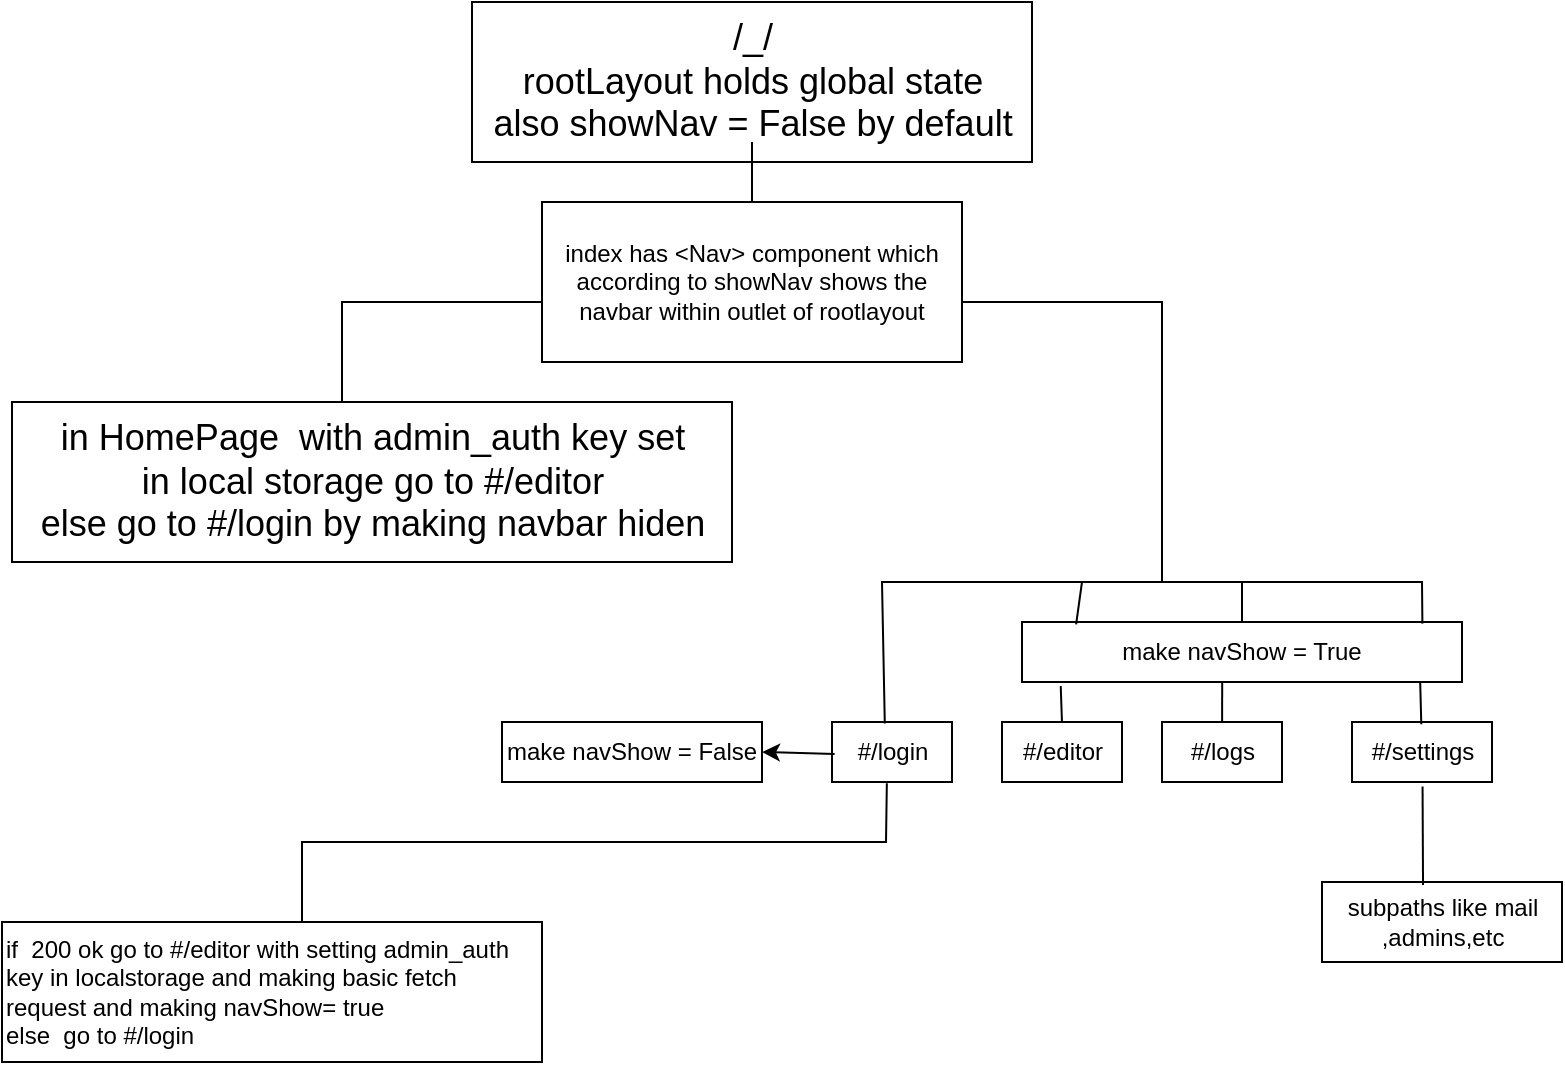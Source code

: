 <mxfile version="22.1.17" type="device">
  <diagram name="Page-1" id="pcmUAop3vFKxu8YiNvT2">
    <mxGraphModel dx="1050" dy="579" grid="1" gridSize="10" guides="1" tooltips="1" connect="1" arrows="1" fold="1" page="1" pageScale="1" pageWidth="850" pageHeight="1100" math="0" shadow="0">
      <root>
        <mxCell id="0" />
        <mxCell id="1" parent="0" />
        <mxCell id="XcVQMIOSL3GUF2yeqg58-4" value="/_/&lt;br&gt;rootLayout holds global state&lt;br&gt;&lt;div style=&quot;text-align: left;&quot;&gt;also showNav = False by default&lt;/div&gt;" style="text;html=1;align=center;verticalAlign=middle;resizable=0;points=[];autosize=1;fontSize=18;fillColor=none;strokeColor=default;" parent="1" vertex="1">
          <mxGeometry x="245" y="20" width="280" height="80" as="geometry" />
        </mxCell>
        <mxCell id="XcVQMIOSL3GUF2yeqg58-5" value="in HomePage&amp;nbsp; with admin_auth key set&lt;br&gt;in local storage go to #/editor&lt;br&gt;else go to #/login by making navbar hiden" style="text;html=1;align=center;verticalAlign=middle;resizable=0;points=[];autosize=1;strokeColor=default;fillColor=none;fontSize=18;" parent="1" vertex="1">
          <mxGeometry x="15" y="220" width="360" height="80" as="geometry" />
        </mxCell>
        <mxCell id="XcVQMIOSL3GUF2yeqg58-22" value="#/login" style="text;html=1;align=center;verticalAlign=middle;resizable=0;points=[];autosize=1;strokeColor=default;fillColor=none;" parent="1" vertex="1">
          <mxGeometry x="425" y="380" width="60" height="30" as="geometry" />
        </mxCell>
        <mxCell id="XcVQMIOSL3GUF2yeqg58-23" value="#/logs" style="text;html=1;align=center;verticalAlign=middle;resizable=0;points=[];autosize=1;strokeColor=default;fillColor=none;" parent="1" vertex="1">
          <mxGeometry x="590" y="380" width="60" height="30" as="geometry" />
        </mxCell>
        <mxCell id="XcVQMIOSL3GUF2yeqg58-31" value="" style="group" parent="1" vertex="1" connectable="0">
          <mxGeometry x="180" y="90" width="410" height="80" as="geometry" />
        </mxCell>
        <mxCell id="XcVQMIOSL3GUF2yeqg58-28" value="" style="endArrow=none;html=1;rounded=0;" parent="XcVQMIOSL3GUF2yeqg58-31" edge="1">
          <mxGeometry width="50" height="50" relative="1" as="geometry">
            <mxPoint y="130" as="sourcePoint" />
            <mxPoint x="410" y="160" as="targetPoint" />
            <Array as="points">
              <mxPoint y="80" />
              <mxPoint x="205" y="80" />
              <mxPoint x="230.625" y="80" />
              <mxPoint x="410" y="80" />
            </Array>
          </mxGeometry>
        </mxCell>
        <mxCell id="XcVQMIOSL3GUF2yeqg58-30" value="" style="endArrow=none;html=1;rounded=0;" parent="XcVQMIOSL3GUF2yeqg58-31" edge="1">
          <mxGeometry width="50" height="50" relative="1" as="geometry">
            <mxPoint x="205" y="80" as="sourcePoint" />
            <mxPoint x="205" as="targetPoint" />
          </mxGeometry>
        </mxCell>
        <mxCell id="XcVQMIOSL3GUF2yeqg58-34" value="" style="endArrow=none;html=1;rounded=0;exitX=0.44;exitY=0.026;exitDx=0;exitDy=0;exitPerimeter=0;entryX=0.91;entryY=0.027;entryDx=0;entryDy=0;entryPerimeter=0;" parent="1" source="XcVQMIOSL3GUF2yeqg58-22" target="0FIjLZLeyplSgT3ngLBf-10" edge="1">
          <mxGeometry width="50" height="50" relative="1" as="geometry">
            <mxPoint x="450" y="360" as="sourcePoint" />
            <mxPoint x="720" y="360" as="targetPoint" />
            <Array as="points">
              <mxPoint x="450" y="310" />
              <mxPoint x="655" y="310" />
              <mxPoint x="680.625" y="310" />
              <mxPoint x="720" y="310" />
            </Array>
          </mxGeometry>
        </mxCell>
        <mxCell id="XcVQMIOSL3GUF2yeqg58-35" value="" style="endArrow=none;html=1;rounded=0;" parent="1" edge="1">
          <mxGeometry width="50" height="50" relative="1" as="geometry">
            <mxPoint x="590" y="310" as="sourcePoint" />
            <mxPoint x="590" y="250" as="targetPoint" />
          </mxGeometry>
        </mxCell>
        <mxCell id="XcVQMIOSL3GUF2yeqg58-36" value="" style="endArrow=none;html=1;rounded=0;exitX=0.5;exitY=0.011;exitDx=0;exitDy=0;exitPerimeter=0;entryX=0.088;entryY=1.067;entryDx=0;entryDy=0;entryPerimeter=0;" parent="1" source="0FIjLZLeyplSgT3ngLBf-7" target="0FIjLZLeyplSgT3ngLBf-10" edge="1">
          <mxGeometry width="50" height="50" relative="1" as="geometry">
            <mxPoint x="539.44" y="360.06" as="sourcePoint" />
            <mxPoint x="540" y="310" as="targetPoint" />
          </mxGeometry>
        </mxCell>
        <mxCell id="XcVQMIOSL3GUF2yeqg58-37" value="#/settings" style="text;html=1;align=center;verticalAlign=middle;resizable=0;points=[];autosize=1;strokeColor=default;fillColor=none;" parent="1" vertex="1">
          <mxGeometry x="685" y="380" width="70" height="30" as="geometry" />
        </mxCell>
        <mxCell id="XcVQMIOSL3GUF2yeqg58-38" value="subpaths like mail&lt;br&gt;,admins,etc" style="text;html=1;align=center;verticalAlign=middle;resizable=0;points=[];autosize=1;strokeColor=default;fillColor=none;" parent="1" vertex="1">
          <mxGeometry x="670" y="460" width="120" height="40" as="geometry" />
        </mxCell>
        <mxCell id="XcVQMIOSL3GUF2yeqg58-39" value="" style="endArrow=none;html=1;rounded=0;entryX=0.504;entryY=1.076;entryDx=0;entryDy=0;entryPerimeter=0;exitX=0.421;exitY=0.038;exitDx=0;exitDy=0;exitPerimeter=0;" parent="1" source="XcVQMIOSL3GUF2yeqg58-38" target="XcVQMIOSL3GUF2yeqg58-37" edge="1">
          <mxGeometry width="50" height="50" relative="1" as="geometry">
            <mxPoint x="300" y="420" as="sourcePoint" />
            <mxPoint x="500" y="400" as="targetPoint" />
          </mxGeometry>
        </mxCell>
        <mxCell id="0FIjLZLeyplSgT3ngLBf-3" value="" style="endArrow=none;html=1;rounded=0;entryX=0.457;entryY=1.02;entryDx=0;entryDy=0;entryPerimeter=0;" parent="1" target="XcVQMIOSL3GUF2yeqg58-22" edge="1">
          <mxGeometry width="50" height="50" relative="1" as="geometry">
            <mxPoint x="160" y="480" as="sourcePoint" />
            <mxPoint x="450" y="500" as="targetPoint" />
            <Array as="points">
              <mxPoint x="160" y="440" />
              <mxPoint x="452" y="440" />
            </Array>
          </mxGeometry>
        </mxCell>
        <mxCell id="0FIjLZLeyplSgT3ngLBf-4" value="if&amp;nbsp; 200 ok go to #/editor with setting admin_auth key in localstorage and making basic fetch request and making navShow= true&lt;br&gt;else&amp;nbsp; go to #/login" style="rounded=0;whiteSpace=wrap;html=1;align=left;" parent="1" vertex="1">
          <mxGeometry x="10" y="480" width="270" height="70" as="geometry" />
        </mxCell>
        <mxCell id="0FIjLZLeyplSgT3ngLBf-7" value="#/editor" style="text;html=1;align=center;verticalAlign=middle;resizable=0;points=[];autosize=1;strokeColor=default;fillColor=none;" parent="1" vertex="1">
          <mxGeometry x="510" y="380" width="60" height="30" as="geometry" />
        </mxCell>
        <mxCell id="0FIjLZLeyplSgT3ngLBf-8" value="" style="endArrow=none;html=1;rounded=0;entryX=0.455;entryY=1;entryDx=0;entryDy=0;entryPerimeter=0;" parent="1" source="XcVQMIOSL3GUF2yeqg58-23" target="0FIjLZLeyplSgT3ngLBf-10" edge="1">
          <mxGeometry width="50" height="50" relative="1" as="geometry">
            <mxPoint x="624" y="360" as="sourcePoint" />
            <mxPoint x="620" y="310" as="targetPoint" />
          </mxGeometry>
        </mxCell>
        <mxCell id="0FIjLZLeyplSgT3ngLBf-10" value="make navShow = True" style="text;html=1;strokeColor=default;fillColor=none;align=center;verticalAlign=middle;whiteSpace=wrap;rounded=0;" parent="1" vertex="1">
          <mxGeometry x="520" y="330" width="220" height="30" as="geometry" />
        </mxCell>
        <mxCell id="0FIjLZLeyplSgT3ngLBf-12" value="" style="endArrow=none;html=1;rounded=0;" parent="1" source="0FIjLZLeyplSgT3ngLBf-10" edge="1">
          <mxGeometry width="50" height="50" relative="1" as="geometry">
            <mxPoint x="610" y="350" as="sourcePoint" />
            <mxPoint x="630" y="310" as="targetPoint" />
          </mxGeometry>
        </mxCell>
        <mxCell id="0FIjLZLeyplSgT3ngLBf-13" value="" style="endArrow=none;html=1;rounded=0;exitX=0.123;exitY=0.039;exitDx=0;exitDy=0;exitPerimeter=0;" parent="1" source="0FIjLZLeyplSgT3ngLBf-10" edge="1">
          <mxGeometry width="50" height="50" relative="1" as="geometry">
            <mxPoint x="600" y="340" as="sourcePoint" />
            <mxPoint x="550" y="310" as="targetPoint" />
          </mxGeometry>
        </mxCell>
        <mxCell id="0FIjLZLeyplSgT3ngLBf-14" value="" style="endArrow=none;html=1;rounded=0;entryX=0.905;entryY=1.009;entryDx=0;entryDy=0;entryPerimeter=0;exitX=0.495;exitY=0.037;exitDx=0;exitDy=0;exitPerimeter=0;" parent="1" source="XcVQMIOSL3GUF2yeqg58-37" target="0FIjLZLeyplSgT3ngLBf-10" edge="1">
          <mxGeometry width="50" height="50" relative="1" as="geometry">
            <mxPoint x="650" y="350" as="sourcePoint" />
            <mxPoint x="650" y="330" as="targetPoint" />
          </mxGeometry>
        </mxCell>
        <mxCell id="dDf7dUf55q2WyE8pzbko-1" value="index has &amp;lt;Nav&amp;gt; component which according to showNav shows the navbar within outlet of rootlayout" style="rounded=0;whiteSpace=wrap;html=1;" parent="1" vertex="1">
          <mxGeometry x="280" y="120" width="210" height="80" as="geometry" />
        </mxCell>
        <mxCell id="dDf7dUf55q2WyE8pzbko-2" value="make navShow = False" style="text;html=1;strokeColor=default;fillColor=none;align=center;verticalAlign=middle;whiteSpace=wrap;rounded=0;" parent="1" vertex="1">
          <mxGeometry x="260" y="380" width="130" height="30" as="geometry" />
        </mxCell>
        <mxCell id="dDf7dUf55q2WyE8pzbko-3" value="" style="endArrow=classic;html=1;rounded=0;exitX=0.022;exitY=0.534;exitDx=0;exitDy=0;exitPerimeter=0;entryX=1;entryY=0.5;entryDx=0;entryDy=0;" parent="1" source="XcVQMIOSL3GUF2yeqg58-22" target="dDf7dUf55q2WyE8pzbko-2" edge="1">
          <mxGeometry width="50" height="50" relative="1" as="geometry">
            <mxPoint x="430" y="380" as="sourcePoint" />
            <mxPoint x="480" y="330" as="targetPoint" />
          </mxGeometry>
        </mxCell>
      </root>
    </mxGraphModel>
  </diagram>
</mxfile>
